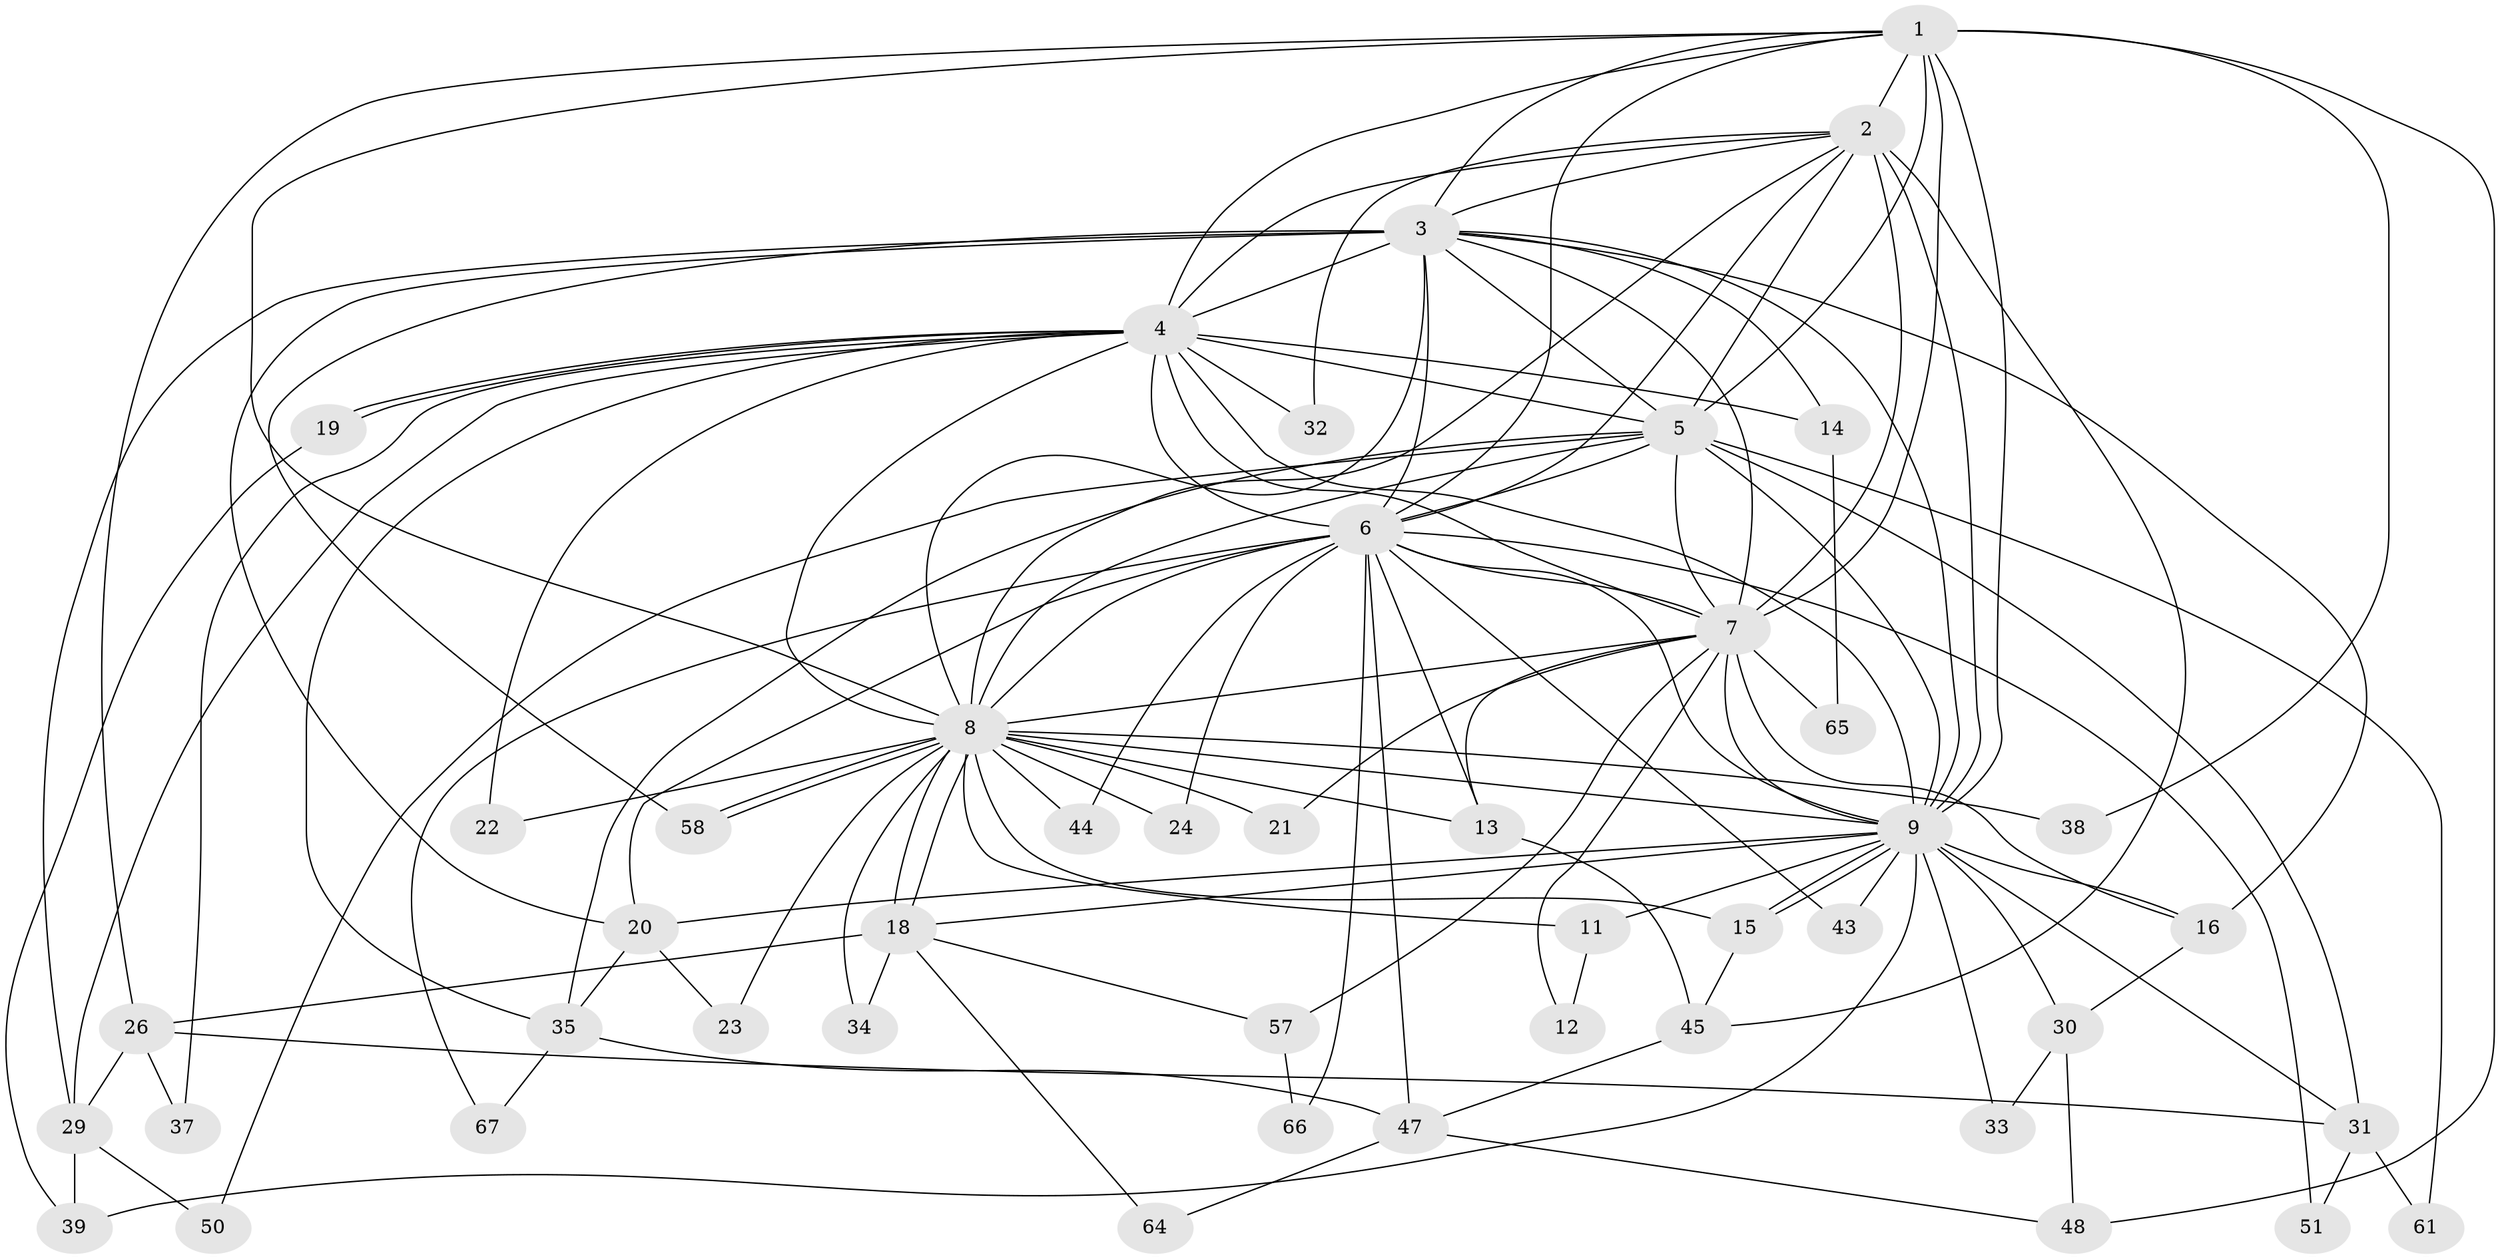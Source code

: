 // original degree distribution, {12: 0.014925373134328358, 11: 0.014925373134328358, 14: 0.029850746268656716, 17: 0.014925373134328358, 15: 0.029850746268656716, 21: 0.014925373134328358, 25: 0.014925373134328358, 16: 0.014925373134328358, 3: 0.208955223880597, 2: 0.4626865671641791, 4: 0.08955223880597014, 5: 0.08955223880597014}
// Generated by graph-tools (version 1.1) at 2025/10/02/27/25 16:10:57]
// undirected, 47 vertices, 125 edges
graph export_dot {
graph [start="1"]
  node [color=gray90,style=filled];
  1 [super="+49"];
  2;
  3 [super="+59"];
  4 [super="+17"];
  5 [super="+36"];
  6 [super="+27"];
  7 [super="+42"];
  8 [super="+28"];
  9 [super="+10"];
  11;
  12;
  13 [super="+25"];
  14;
  15 [super="+40"];
  16;
  18 [super="+53"];
  19 [super="+52"];
  20 [super="+60"];
  21;
  22;
  23;
  24;
  26;
  29 [super="+56"];
  30 [super="+55"];
  31 [super="+41"];
  32;
  33;
  34;
  35 [super="+54"];
  37;
  38;
  39;
  43 [super="+46"];
  44;
  45 [super="+62"];
  47 [super="+63"];
  48;
  50;
  51;
  57;
  58;
  61;
  64;
  65;
  66;
  67;
  1 -- 2;
  1 -- 3;
  1 -- 4;
  1 -- 5;
  1 -- 6;
  1 -- 7;
  1 -- 8;
  1 -- 9 [weight=2];
  1 -- 26;
  1 -- 38;
  1 -- 48;
  2 -- 3;
  2 -- 4;
  2 -- 5;
  2 -- 6;
  2 -- 7;
  2 -- 8;
  2 -- 9 [weight=2];
  2 -- 32;
  2 -- 45;
  3 -- 4;
  3 -- 5;
  3 -- 6;
  3 -- 7;
  3 -- 8;
  3 -- 9 [weight=2];
  3 -- 14;
  3 -- 16;
  3 -- 20;
  3 -- 29;
  3 -- 58;
  4 -- 5;
  4 -- 6 [weight=2];
  4 -- 7;
  4 -- 8;
  4 -- 9 [weight=2];
  4 -- 14;
  4 -- 19;
  4 -- 19;
  4 -- 22;
  4 -- 32;
  4 -- 35;
  4 -- 37;
  4 -- 29;
  5 -- 6;
  5 -- 7;
  5 -- 8;
  5 -- 9 [weight=2];
  5 -- 31;
  5 -- 50;
  5 -- 61;
  5 -- 35;
  6 -- 7 [weight=2];
  6 -- 8;
  6 -- 9 [weight=2];
  6 -- 13;
  6 -- 20;
  6 -- 24;
  6 -- 43 [weight=2];
  6 -- 44;
  6 -- 51;
  6 -- 66;
  6 -- 67;
  6 -- 47;
  7 -- 8;
  7 -- 9 [weight=2];
  7 -- 12;
  7 -- 21;
  7 -- 65;
  7 -- 16;
  7 -- 57;
  7 -- 13;
  8 -- 9 [weight=2];
  8 -- 11;
  8 -- 13;
  8 -- 18;
  8 -- 18;
  8 -- 21;
  8 -- 22;
  8 -- 23;
  8 -- 24;
  8 -- 34;
  8 -- 38;
  8 -- 44;
  8 -- 58;
  8 -- 58;
  8 -- 15;
  9 -- 11;
  9 -- 15;
  9 -- 15;
  9 -- 39;
  9 -- 43;
  9 -- 30 [weight=2];
  9 -- 33;
  9 -- 16;
  9 -- 31;
  9 -- 20;
  9 -- 18;
  11 -- 12;
  13 -- 45;
  14 -- 65;
  15 -- 45;
  16 -- 30;
  18 -- 26;
  18 -- 34;
  18 -- 64;
  18 -- 57;
  19 -- 39;
  20 -- 23;
  20 -- 35;
  26 -- 37;
  26 -- 31;
  26 -- 29;
  29 -- 39;
  29 -- 50;
  30 -- 33;
  30 -- 48;
  31 -- 61;
  31 -- 51;
  35 -- 47;
  35 -- 67;
  45 -- 47;
  47 -- 48;
  47 -- 64;
  57 -- 66;
}
